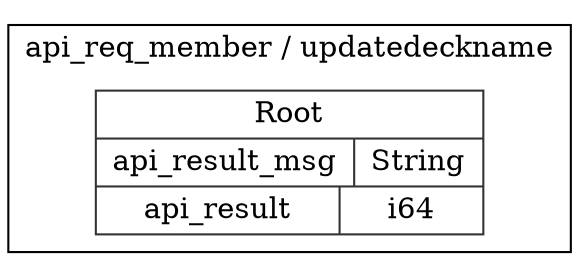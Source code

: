 digraph {
  rankdir=LR;
  subgraph cluster_0 {
    label="api_req_member / updatedeckname";
    node [style="filled", color=white, style="solid", color=gray20];
    api_req_member__updatedeckname__Root [label="<Root> Root  | { api_result_msg | <api_result_msg> String } | { api_result | <api_result> i64 }", shape=record];
  }
}
